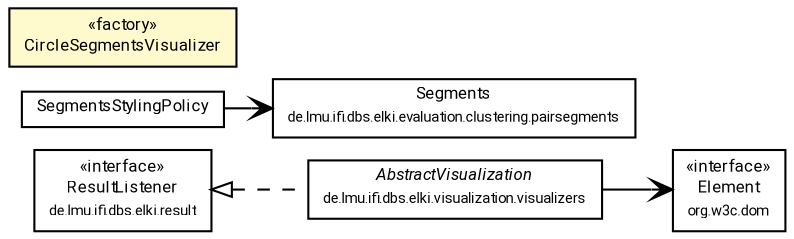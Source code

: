 #!/usr/local/bin/dot
#
# Class diagram 
# Generated by UMLGraph version R5_7_2-60-g0e99a6 (http://www.spinellis.gr/umlgraph/)
#

digraph G {
	graph [fontnames="svg"]
	edge [fontname="Roboto",fontsize=7,labelfontname="Roboto",labelfontsize=7,color="black"];
	node [fontname="Roboto",fontcolor="black",fontsize=8,shape=plaintext,margin=0,width=0,height=0];
	nodesep=0.15;
	ranksep=0.25;
	rankdir=LR;
	// de.lmu.ifi.dbs.elki.visualization.visualizers.AbstractVisualization
	c2452094 [label=<<table title="de.lmu.ifi.dbs.elki.visualization.visualizers.AbstractVisualization" border="0" cellborder="1" cellspacing="0" cellpadding="2" href="../AbstractVisualization.html" target="_parent">
		<tr><td><table border="0" cellspacing="0" cellpadding="1">
		<tr><td align="center" balign="center"> <font face="Roboto"><i>AbstractVisualization</i></font> </td></tr>
		<tr><td align="center" balign="center"> <font face="Roboto" point-size="7.0">de.lmu.ifi.dbs.elki.visualization.visualizers</font> </td></tr>
		</table></td></tr>
		</table>>, URL="../AbstractVisualization.html"];
	// de.lmu.ifi.dbs.elki.visualization.visualizers.pairsegments.SegmentsStylingPolicy
	c2452095 [label=<<table title="de.lmu.ifi.dbs.elki.visualization.visualizers.pairsegments.SegmentsStylingPolicy" border="0" cellborder="1" cellspacing="0" cellpadding="2" href="SegmentsStylingPolicy.html" target="_parent">
		<tr><td><table border="0" cellspacing="0" cellpadding="1">
		<tr><td align="center" balign="center"> <font face="Roboto">SegmentsStylingPolicy</font> </td></tr>
		</table></td></tr>
		</table>>, URL="SegmentsStylingPolicy.html"];
	// de.lmu.ifi.dbs.elki.visualization.visualizers.pairsegments.CircleSegmentsVisualizer
	c2452096 [label=<<table title="de.lmu.ifi.dbs.elki.visualization.visualizers.pairsegments.CircleSegmentsVisualizer" border="0" cellborder="1" cellspacing="0" cellpadding="2" bgcolor="LemonChiffon" href="CircleSegmentsVisualizer.html" target="_parent">
		<tr><td><table border="0" cellspacing="0" cellpadding="1">
		<tr><td align="center" balign="center"> &#171;factory&#187; </td></tr>
		<tr><td align="center" balign="center"> <font face="Roboto">CircleSegmentsVisualizer</font> </td></tr>
		</table></td></tr>
		</table>>, URL="CircleSegmentsVisualizer.html"];
	// de.lmu.ifi.dbs.elki.evaluation.clustering.pairsegments.Segments
	c2452218 [label=<<table title="de.lmu.ifi.dbs.elki.evaluation.clustering.pairsegments.Segments" border="0" cellborder="1" cellspacing="0" cellpadding="2" href="../../../evaluation/clustering/pairsegments/Segments.html" target="_parent">
		<tr><td><table border="0" cellspacing="0" cellpadding="1">
		<tr><td align="center" balign="center"> <font face="Roboto">Segments</font> </td></tr>
		<tr><td align="center" balign="center"> <font face="Roboto" point-size="7.0">de.lmu.ifi.dbs.elki.evaluation.clustering.pairsegments</font> </td></tr>
		</table></td></tr>
		</table>>, URL="../../../evaluation/clustering/pairsegments/Segments.html"];
	// de.lmu.ifi.dbs.elki.result.ResultListener
	c2452762 [label=<<table title="de.lmu.ifi.dbs.elki.result.ResultListener" border="0" cellborder="1" cellspacing="0" cellpadding="2" href="../../../result/ResultListener.html" target="_parent">
		<tr><td><table border="0" cellspacing="0" cellpadding="1">
		<tr><td align="center" balign="center"> &#171;interface&#187; </td></tr>
		<tr><td align="center" balign="center"> <font face="Roboto">ResultListener</font> </td></tr>
		<tr><td align="center" balign="center"> <font face="Roboto" point-size="7.0">de.lmu.ifi.dbs.elki.result</font> </td></tr>
		</table></td></tr>
		</table>>, URL="../../../result/ResultListener.html"];
	// de.lmu.ifi.dbs.elki.visualization.visualizers.AbstractVisualization implements de.lmu.ifi.dbs.elki.result.ResultListener
	c2452762 -> c2452094 [arrowtail=empty,style=dashed,dir=back,weight=9];
	// de.lmu.ifi.dbs.elki.visualization.visualizers.AbstractVisualization navassoc org.w3c.dom.Element
	c2452094 -> c2454845 [arrowhead=open,weight=1];
	// de.lmu.ifi.dbs.elki.visualization.visualizers.pairsegments.SegmentsStylingPolicy navassoc de.lmu.ifi.dbs.elki.evaluation.clustering.pairsegments.Segments
	c2452095 -> c2452218 [arrowhead=open,weight=1];
	// org.w3c.dom.Element
	c2454845 [label=<<table title="org.w3c.dom.Element" border="0" cellborder="1" cellspacing="0" cellpadding="2" href="http://docs.oracle.com/javase/7/docs/api/org/w3c/dom/Element.html" target="_parent">
		<tr><td><table border="0" cellspacing="0" cellpadding="1">
		<tr><td align="center" balign="center"> &#171;interface&#187; </td></tr>
		<tr><td align="center" balign="center"> <font face="Roboto">Element</font> </td></tr>
		<tr><td align="center" balign="center"> <font face="Roboto" point-size="7.0">org.w3c.dom</font> </td></tr>
		</table></td></tr>
		</table>>, URL="http://docs.oracle.com/javase/7/docs/api/org/w3c/dom/Element.html"];
}

